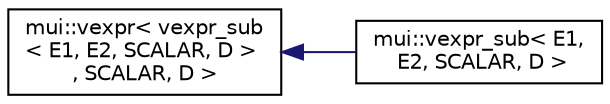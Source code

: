 digraph "Graphical Class Hierarchy"
{
 // LATEX_PDF_SIZE
  edge [fontname="Helvetica",fontsize="10",labelfontname="Helvetica",labelfontsize="10"];
  node [fontname="Helvetica",fontsize="10",shape=record];
  rankdir="LR";
  Node0 [label="mui::vexpr\< vexpr_sub\l\< E1, E2, SCALAR, D \>\l, SCALAR, D \>",height=0.2,width=0.4,color="black", fillcolor="white", style="filled",URL="$structmui_1_1vexpr.html",tooltip=" "];
  Node0 -> Node1 [dir="back",color="midnightblue",fontsize="10",style="solid",fontname="Helvetica"];
  Node1 [label="mui::vexpr_sub\< E1,\l E2, SCALAR, D \>",height=0.2,width=0.4,color="black", fillcolor="white", style="filled",URL="$structmui_1_1vexpr__sub.html",tooltip=" "];
}
